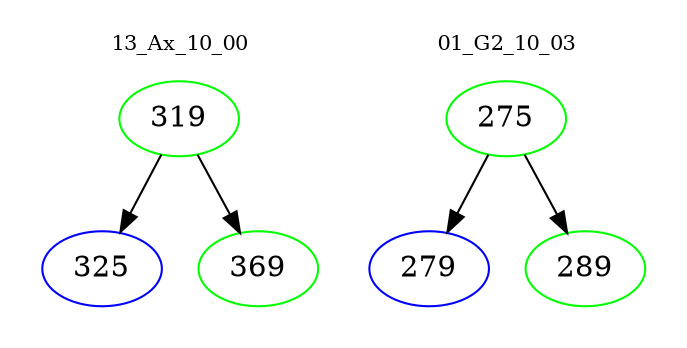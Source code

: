 digraph{
subgraph cluster_0 {
color = white
label = "13_Ax_10_00";
fontsize=10;
T0_319 [label="319", color="green"]
T0_319 -> T0_325 [color="black"]
T0_325 [label="325", color="blue"]
T0_319 -> T0_369 [color="black"]
T0_369 [label="369", color="green"]
}
subgraph cluster_1 {
color = white
label = "01_G2_10_03";
fontsize=10;
T1_275 [label="275", color="green"]
T1_275 -> T1_279 [color="black"]
T1_279 [label="279", color="blue"]
T1_275 -> T1_289 [color="black"]
T1_289 [label="289", color="green"]
}
}
